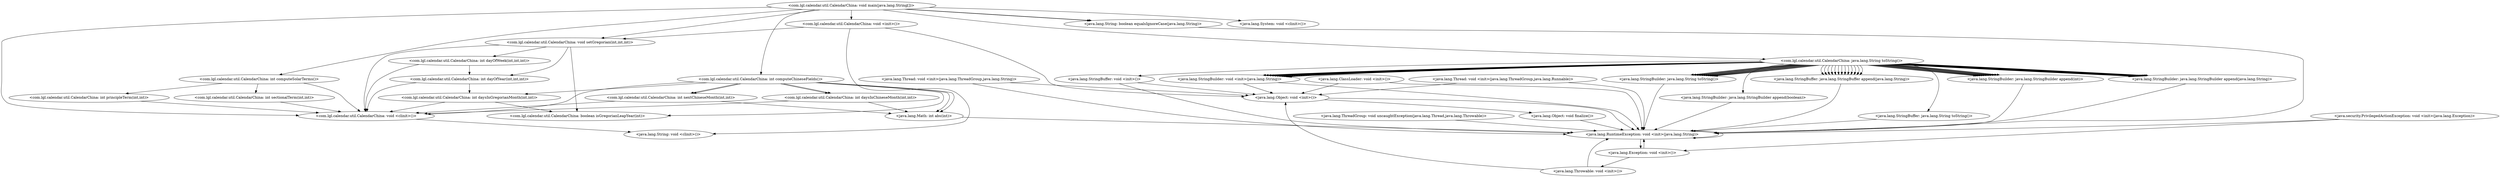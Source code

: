 digraph CallGraph {
"<com.lgl.calendar.util.CalendarChina: void main(java.lang.String[])>" -> "<com.lgl.calendar.util.CalendarChina: void <clinit>()>";
"<com.lgl.calendar.util.CalendarChina: void main(java.lang.String[])>" -> "<com.lgl.calendar.util.CalendarChina: void <init>()>";
"<com.lgl.calendar.util.CalendarChina: void main(java.lang.String[])>" -> "<java.lang.System: void <clinit>()>";
"<com.lgl.calendar.util.CalendarChina: void <clinit>()>" -> "<java.lang.String: void <clinit>()>";
"<java.lang.ThreadGroup: void uncaughtException(java.lang.Thread,java.lang.Throwable)>" -> "<java.lang.RuntimeException: void <init>(java.lang.String)>";
"<java.lang.ClassLoader: void <init>()>" -> "<java.lang.Object: void <init>()>";
"<java.lang.ClassLoader: void <init>()>" -> "<java.lang.RuntimeException: void <init>(java.lang.String)>";
"<java.security.PrivilegedActionException: void <init>(java.lang.Exception)>" -> "<java.lang.Exception: void <init>()>";
"<java.security.PrivilegedActionException: void <init>(java.lang.Exception)>" -> "<java.lang.RuntimeException: void <init>(java.lang.String)>";
"<java.lang.Thread: void <init>(java.lang.ThreadGroup,java.lang.Runnable)>" -> "<java.lang.Object: void <init>()>";
"<java.lang.Thread: void <init>(java.lang.ThreadGroup,java.lang.Runnable)>" -> "<java.lang.RuntimeException: void <init>(java.lang.String)>";
"<java.lang.Thread: void <init>(java.lang.ThreadGroup,java.lang.String)>" -> "<java.lang.Object: void <init>()>";
"<java.lang.Thread: void <init>(java.lang.ThreadGroup,java.lang.String)>" -> "<java.lang.RuntimeException: void <init>(java.lang.String)>";
"<com.lgl.calendar.util.CalendarChina: void <init>()>" -> "<java.lang.String: void <clinit>()>";
"<com.lgl.calendar.util.CalendarChina: void <init>()>" -> "<java.lang.Object: void <init>()>";
"<java.lang.RuntimeException: void <init>(java.lang.String)>" -> "<java.lang.Exception: void <init>()>";
"<java.lang.RuntimeException: void <init>(java.lang.String)>" -> "<java.lang.RuntimeException: void <init>(java.lang.String)>";
"<java.lang.Object: void <init>()>" -> "<java.lang.Object: void finalize()>";
"<java.lang.Object: void <init>()>" -> "<java.lang.RuntimeException: void <init>(java.lang.String)>";
"<java.lang.Exception: void <init>()>" -> "<java.lang.Throwable: void <init>()>";
"<java.lang.Exception: void <init>()>" -> "<java.lang.RuntimeException: void <init>(java.lang.String)>";
"<java.lang.Object: void finalize()>" -> "<java.lang.RuntimeException: void <init>(java.lang.String)>";
"<java.lang.Throwable: void <init>()>" -> "<java.lang.Object: void <init>()>";
"<java.lang.Throwable: void <init>()>" -> "<java.lang.RuntimeException: void <init>(java.lang.String)>";
"<com.lgl.calendar.util.CalendarChina: void main(java.lang.String[])>" -> "<java.lang.String: boolean equalsIgnoreCase(java.lang.String)>";
"<com.lgl.calendar.util.CalendarChina: void main(java.lang.String[])>" -> "<java.lang.String: boolean equalsIgnoreCase(java.lang.String)>";
"<java.lang.String: boolean equalsIgnoreCase(java.lang.String)>" -> "<java.lang.RuntimeException: void <init>(java.lang.String)>";
"<com.lgl.calendar.util.CalendarChina: void main(java.lang.String[])>" -> "<com.lgl.calendar.util.CalendarChina: void setGregorian(int,int,int)>";
"<com.lgl.calendar.util.CalendarChina: void main(java.lang.String[])>" -> "<com.lgl.calendar.util.CalendarChina: int computeChineseFields()>";
"<com.lgl.calendar.util.CalendarChina: void main(java.lang.String[])>" -> "<com.lgl.calendar.util.CalendarChina: int computeSolarTerms()>";
"<com.lgl.calendar.util.CalendarChina: void main(java.lang.String[])>" -> "<com.lgl.calendar.util.CalendarChina: java.lang.String toString()>";
"<com.lgl.calendar.util.CalendarChina: void setGregorian(int,int,int)>" -> "<com.lgl.calendar.util.CalendarChina: void <clinit>()>";
"<com.lgl.calendar.util.CalendarChina: void setGregorian(int,int,int)>" -> "<com.lgl.calendar.util.CalendarChina: int dayOfWeek(int,int,int)>";
"<com.lgl.calendar.util.CalendarChina: void setGregorian(int,int,int)>" -> "<com.lgl.calendar.util.CalendarChina: int dayOfYear(int,int,int)>";
"<com.lgl.calendar.util.CalendarChina: void setGregorian(int,int,int)>" -> "<com.lgl.calendar.util.CalendarChina: boolean isGregorianLeapYear(int)>";
"<com.lgl.calendar.util.CalendarChina: int computeChineseFields()>" -> "<com.lgl.calendar.util.CalendarChina: void <clinit>()>";
"<com.lgl.calendar.util.CalendarChina: int computeChineseFields()>" -> "<com.lgl.calendar.util.CalendarChina: int nextChineseMonth(int,int)>";
"<com.lgl.calendar.util.CalendarChina: int computeChineseFields()>" -> "<com.lgl.calendar.util.CalendarChina: int daysInChineseMonth(int,int)>";
"<com.lgl.calendar.util.CalendarChina: int computeChineseFields()>" -> "<java.lang.Math: int abs(int)>";
"<com.lgl.calendar.util.CalendarChina: int computeChineseFields()>" -> "<java.lang.Math: int abs(int)>";
"<com.lgl.calendar.util.CalendarChina: int computeChineseFields()>" -> "<com.lgl.calendar.util.CalendarChina: int daysInGregorianMonth(int,int)>";
"<com.lgl.calendar.util.CalendarChina: int computeChineseFields()>" -> "<com.lgl.calendar.util.CalendarChina: boolean isGregorianLeapYear(int)>";
"<com.lgl.calendar.util.CalendarChina: int computeChineseFields()>" -> "<com.lgl.calendar.util.CalendarChina: int nextChineseMonth(int,int)>";
"<com.lgl.calendar.util.CalendarChina: int computeChineseFields()>" -> "<com.lgl.calendar.util.CalendarChina: int daysInChineseMonth(int,int)>";
"<com.lgl.calendar.util.CalendarChina: int computeSolarTerms()>" -> "<com.lgl.calendar.util.CalendarChina: void <clinit>()>";
"<com.lgl.calendar.util.CalendarChina: int computeSolarTerms()>" -> "<com.lgl.calendar.util.CalendarChina: int principleTerm(int,int)>";
"<com.lgl.calendar.util.CalendarChina: int computeSolarTerms()>" -> "<com.lgl.calendar.util.CalendarChina: int sectionalTerm(int,int)>";
"<com.lgl.calendar.util.CalendarChina: java.lang.String toString()>" -> "<java.lang.StringBuffer: void <init>()>";
"<com.lgl.calendar.util.CalendarChina: java.lang.String toString()>" -> "<java.lang.StringBuilder: void <init>(java.lang.String)>";
"<com.lgl.calendar.util.CalendarChina: java.lang.String toString()>" -> "<java.lang.StringBuilder: void <init>(java.lang.String)>";
"<com.lgl.calendar.util.CalendarChina: java.lang.String toString()>" -> "<java.lang.StringBuilder: void <init>(java.lang.String)>";
"<com.lgl.calendar.util.CalendarChina: java.lang.String toString()>" -> "<java.lang.StringBuilder: void <init>(java.lang.String)>";
"<com.lgl.calendar.util.CalendarChina: java.lang.String toString()>" -> "<java.lang.StringBuilder: void <init>(java.lang.String)>";
"<com.lgl.calendar.util.CalendarChina: java.lang.String toString()>" -> "<java.lang.StringBuilder: void <init>(java.lang.String)>";
"<com.lgl.calendar.util.CalendarChina: java.lang.String toString()>" -> "<java.lang.StringBuilder: void <init>(java.lang.String)>";
"<com.lgl.calendar.util.CalendarChina: java.lang.String toString()>" -> "<java.lang.StringBuilder: void <init>(java.lang.String)>";
"<com.lgl.calendar.util.CalendarChina: java.lang.String toString()>" -> "<java.lang.StringBuilder: void <init>(java.lang.String)>";
"<com.lgl.calendar.util.CalendarChina: java.lang.String toString()>" -> "<java.lang.StringBuilder: void <init>(java.lang.String)>";
"<com.lgl.calendar.util.CalendarChina: java.lang.String toString()>" -> "<java.lang.StringBuilder: void <init>(java.lang.String)>";
"<com.lgl.calendar.util.CalendarChina: java.lang.String toString()>" -> "<java.lang.StringBuilder: void <init>(java.lang.String)>";
"<com.lgl.calendar.util.CalendarChina: java.lang.String toString()>" -> "<java.lang.StringBuilder: void <init>(java.lang.String)>";
"<com.lgl.calendar.util.CalendarChina: int dayOfWeek(int,int,int)>" -> "<com.lgl.calendar.util.CalendarChina: void <clinit>()>";
"<com.lgl.calendar.util.CalendarChina: int dayOfWeek(int,int,int)>" -> "<com.lgl.calendar.util.CalendarChina: int dayOfYear(int,int,int)>";
"<com.lgl.calendar.util.CalendarChina: int dayOfYear(int,int,int)>" -> "<com.lgl.calendar.util.CalendarChina: void <clinit>()>";
"<com.lgl.calendar.util.CalendarChina: int dayOfYear(int,int,int)>" -> "<com.lgl.calendar.util.CalendarChina: int daysInGregorianMonth(int,int)>";
"<com.lgl.calendar.util.CalendarChina: int nextChineseMonth(int,int)>" -> "<com.lgl.calendar.util.CalendarChina: void <clinit>()>";
"<com.lgl.calendar.util.CalendarChina: int nextChineseMonth(int,int)>" -> "<java.lang.Math: int abs(int)>";
"<com.lgl.calendar.util.CalendarChina: int daysInChineseMonth(int,int)>" -> "<com.lgl.calendar.util.CalendarChina: void <clinit>()>";
"<com.lgl.calendar.util.CalendarChina: int daysInChineseMonth(int,int)>" -> "<java.lang.Math: int abs(int)>";
"<java.lang.Math: int abs(int)>" -> "<java.lang.RuntimeException: void <init>(java.lang.String)>";
"<com.lgl.calendar.util.CalendarChina: int daysInGregorianMonth(int,int)>" -> "<com.lgl.calendar.util.CalendarChina: void <clinit>()>";
"<com.lgl.calendar.util.CalendarChina: int daysInGregorianMonth(int,int)>" -> "<com.lgl.calendar.util.CalendarChina: boolean isGregorianLeapYear(int)>";
"<com.lgl.calendar.util.CalendarChina: int principleTerm(int,int)>" -> "<com.lgl.calendar.util.CalendarChina: void <clinit>()>";
"<com.lgl.calendar.util.CalendarChina: int sectionalTerm(int,int)>" -> "<com.lgl.calendar.util.CalendarChina: void <clinit>()>";
"<java.lang.StringBuffer: void <init>()>" -> "<java.lang.Object: void <init>()>";
"<java.lang.StringBuffer: void <init>()>" -> "<java.lang.RuntimeException: void <init>(java.lang.String)>";
"<java.lang.StringBuilder: void <init>(java.lang.String)>" -> "<java.lang.Object: void <init>()>";
"<java.lang.StringBuilder: void <init>(java.lang.String)>" -> "<java.lang.RuntimeException: void <init>(java.lang.String)>";
"<com.lgl.calendar.util.CalendarChina: java.lang.String toString()>" -> "<java.lang.StringBuilder: java.lang.StringBuilder append(int)>";
"<com.lgl.calendar.util.CalendarChina: java.lang.String toString()>" -> "<java.lang.StringBuilder: java.lang.StringBuilder append(java.lang.String)>";
"<com.lgl.calendar.util.CalendarChina: java.lang.String toString()>" -> "<java.lang.StringBuilder: java.lang.String toString()>";
"<com.lgl.calendar.util.CalendarChina: java.lang.String toString()>" -> "<java.lang.StringBuilder: java.lang.StringBuilder append(int)>";
"<com.lgl.calendar.util.CalendarChina: java.lang.String toString()>" -> "<java.lang.StringBuilder: java.lang.StringBuilder append(java.lang.String)>";
"<com.lgl.calendar.util.CalendarChina: java.lang.String toString()>" -> "<java.lang.StringBuilder: java.lang.String toString()>";
"<com.lgl.calendar.util.CalendarChina: java.lang.String toString()>" -> "<java.lang.StringBuilder: java.lang.StringBuilder append(int)>";
"<com.lgl.calendar.util.CalendarChina: java.lang.String toString()>" -> "<java.lang.StringBuilder: java.lang.StringBuilder append(java.lang.String)>";
"<com.lgl.calendar.util.CalendarChina: java.lang.String toString()>" -> "<java.lang.StringBuilder: java.lang.String toString()>";
"<com.lgl.calendar.util.CalendarChina: java.lang.String toString()>" -> "<java.lang.StringBuilder: java.lang.StringBuilder append(boolean)>";
"<com.lgl.calendar.util.CalendarChina: java.lang.String toString()>" -> "<java.lang.StringBuilder: java.lang.StringBuilder append(java.lang.String)>";
"<com.lgl.calendar.util.CalendarChina: java.lang.String toString()>" -> "<java.lang.StringBuilder: java.lang.String toString()>";
"<com.lgl.calendar.util.CalendarChina: java.lang.String toString()>" -> "<java.lang.StringBuilder: java.lang.StringBuilder append(int)>";
"<com.lgl.calendar.util.CalendarChina: java.lang.String toString()>" -> "<java.lang.StringBuilder: java.lang.StringBuilder append(java.lang.String)>";
"<com.lgl.calendar.util.CalendarChina: java.lang.String toString()>" -> "<java.lang.StringBuilder: java.lang.String toString()>";
"<com.lgl.calendar.util.CalendarChina: java.lang.String toString()>" -> "<java.lang.StringBuilder: java.lang.StringBuilder append(int)>";
"<com.lgl.calendar.util.CalendarChina: java.lang.String toString()>" -> "<java.lang.StringBuilder: java.lang.StringBuilder append(java.lang.String)>";
"<com.lgl.calendar.util.CalendarChina: java.lang.String toString()>" -> "<java.lang.StringBuilder: java.lang.String toString()>";
"<com.lgl.calendar.util.CalendarChina: java.lang.String toString()>" -> "<java.lang.StringBuilder: java.lang.StringBuilder append(int)>";
"<com.lgl.calendar.util.CalendarChina: java.lang.String toString()>" -> "<java.lang.StringBuilder: java.lang.StringBuilder append(java.lang.String)>";
"<com.lgl.calendar.util.CalendarChina: java.lang.String toString()>" -> "<java.lang.StringBuilder: java.lang.String toString()>";
"<com.lgl.calendar.util.CalendarChina: java.lang.String toString()>" -> "<java.lang.StringBuilder: java.lang.StringBuilder append(int)>";
"<com.lgl.calendar.util.CalendarChina: java.lang.String toString()>" -> "<java.lang.StringBuilder: java.lang.StringBuilder append(java.lang.String)>";
"<com.lgl.calendar.util.CalendarChina: java.lang.String toString()>" -> "<java.lang.StringBuilder: java.lang.String toString()>";
"<com.lgl.calendar.util.CalendarChina: java.lang.String toString()>" -> "<java.lang.StringBuilder: java.lang.StringBuilder append(int)>";
"<com.lgl.calendar.util.CalendarChina: java.lang.String toString()>" -> "<java.lang.StringBuilder: java.lang.StringBuilder append(java.lang.String)>";
"<com.lgl.calendar.util.CalendarChina: java.lang.String toString()>" -> "<java.lang.StringBuilder: java.lang.String toString()>";
"<com.lgl.calendar.util.CalendarChina: java.lang.String toString()>" -> "<java.lang.StringBuilder: java.lang.StringBuilder append(int)>";
"<com.lgl.calendar.util.CalendarChina: java.lang.String toString()>" -> "<java.lang.StringBuilder: java.lang.StringBuilder append(java.lang.String)>";
"<com.lgl.calendar.util.CalendarChina: java.lang.String toString()>" -> "<java.lang.StringBuilder: java.lang.String toString()>";
"<com.lgl.calendar.util.CalendarChina: java.lang.String toString()>" -> "<java.lang.StringBuilder: java.lang.StringBuilder append(int)>";
"<com.lgl.calendar.util.CalendarChina: java.lang.String toString()>" -> "<java.lang.StringBuilder: java.lang.StringBuilder append(java.lang.String)>";
"<com.lgl.calendar.util.CalendarChina: java.lang.String toString()>" -> "<java.lang.StringBuilder: java.lang.String toString()>";
"<com.lgl.calendar.util.CalendarChina: java.lang.String toString()>" -> "<java.lang.StringBuilder: java.lang.StringBuilder append(int)>";
"<com.lgl.calendar.util.CalendarChina: java.lang.String toString()>" -> "<java.lang.StringBuilder: java.lang.StringBuilder append(java.lang.String)>";
"<com.lgl.calendar.util.CalendarChina: java.lang.String toString()>" -> "<java.lang.StringBuilder: java.lang.String toString()>";
"<com.lgl.calendar.util.CalendarChina: java.lang.String toString()>" -> "<java.lang.StringBuilder: java.lang.StringBuilder append(int)>";
"<com.lgl.calendar.util.CalendarChina: java.lang.String toString()>" -> "<java.lang.StringBuilder: java.lang.StringBuilder append(java.lang.String)>";
"<com.lgl.calendar.util.CalendarChina: java.lang.String toString()>" -> "<java.lang.StringBuilder: java.lang.String toString()>";
"<java.lang.StringBuilder: java.lang.StringBuilder append(int)>" -> "<java.lang.RuntimeException: void <init>(java.lang.String)>";
"<java.lang.StringBuilder: java.lang.StringBuilder append(java.lang.String)>" -> "<java.lang.RuntimeException: void <init>(java.lang.String)>";
"<java.lang.StringBuilder: java.lang.String toString()>" -> "<java.lang.RuntimeException: void <init>(java.lang.String)>";
"<java.lang.StringBuilder: java.lang.StringBuilder append(boolean)>" -> "<java.lang.RuntimeException: void <init>(java.lang.String)>";
"<com.lgl.calendar.util.CalendarChina: java.lang.String toString()>" -> "<java.lang.StringBuffer: java.lang.StringBuffer append(java.lang.String)>";
"<com.lgl.calendar.util.CalendarChina: java.lang.String toString()>" -> "<java.lang.StringBuffer: java.lang.StringBuffer append(java.lang.String)>";
"<com.lgl.calendar.util.CalendarChina: java.lang.String toString()>" -> "<java.lang.StringBuffer: java.lang.StringBuffer append(java.lang.String)>";
"<com.lgl.calendar.util.CalendarChina: java.lang.String toString()>" -> "<java.lang.StringBuffer: java.lang.StringBuffer append(java.lang.String)>";
"<com.lgl.calendar.util.CalendarChina: java.lang.String toString()>" -> "<java.lang.StringBuffer: java.lang.StringBuffer append(java.lang.String)>";
"<com.lgl.calendar.util.CalendarChina: java.lang.String toString()>" -> "<java.lang.StringBuffer: java.lang.StringBuffer append(java.lang.String)>";
"<com.lgl.calendar.util.CalendarChina: java.lang.String toString()>" -> "<java.lang.StringBuffer: java.lang.StringBuffer append(java.lang.String)>";
"<com.lgl.calendar.util.CalendarChina: java.lang.String toString()>" -> "<java.lang.StringBuffer: java.lang.StringBuffer append(java.lang.String)>";
"<com.lgl.calendar.util.CalendarChina: java.lang.String toString()>" -> "<java.lang.StringBuffer: java.lang.StringBuffer append(java.lang.String)>";
"<com.lgl.calendar.util.CalendarChina: java.lang.String toString()>" -> "<java.lang.StringBuffer: java.lang.StringBuffer append(java.lang.String)>";
"<com.lgl.calendar.util.CalendarChina: java.lang.String toString()>" -> "<java.lang.StringBuffer: java.lang.StringBuffer append(java.lang.String)>";
"<com.lgl.calendar.util.CalendarChina: java.lang.String toString()>" -> "<java.lang.StringBuffer: java.lang.StringBuffer append(java.lang.String)>";
"<com.lgl.calendar.util.CalendarChina: java.lang.String toString()>" -> "<java.lang.StringBuffer: java.lang.StringBuffer append(java.lang.String)>";
"<com.lgl.calendar.util.CalendarChina: java.lang.String toString()>" -> "<java.lang.StringBuffer: java.lang.String toString()>";
"<java.lang.StringBuffer: java.lang.StringBuffer append(java.lang.String)>" -> "<java.lang.RuntimeException: void <init>(java.lang.String)>";
"<java.lang.StringBuffer: java.lang.String toString()>" -> "<java.lang.RuntimeException: void <init>(java.lang.String)>";
"<com.lgl.calendar.util.CalendarChina: void <init>()>" -> "<com.lgl.calendar.util.CalendarChina: void setGregorian(int,int,int)>";
}
